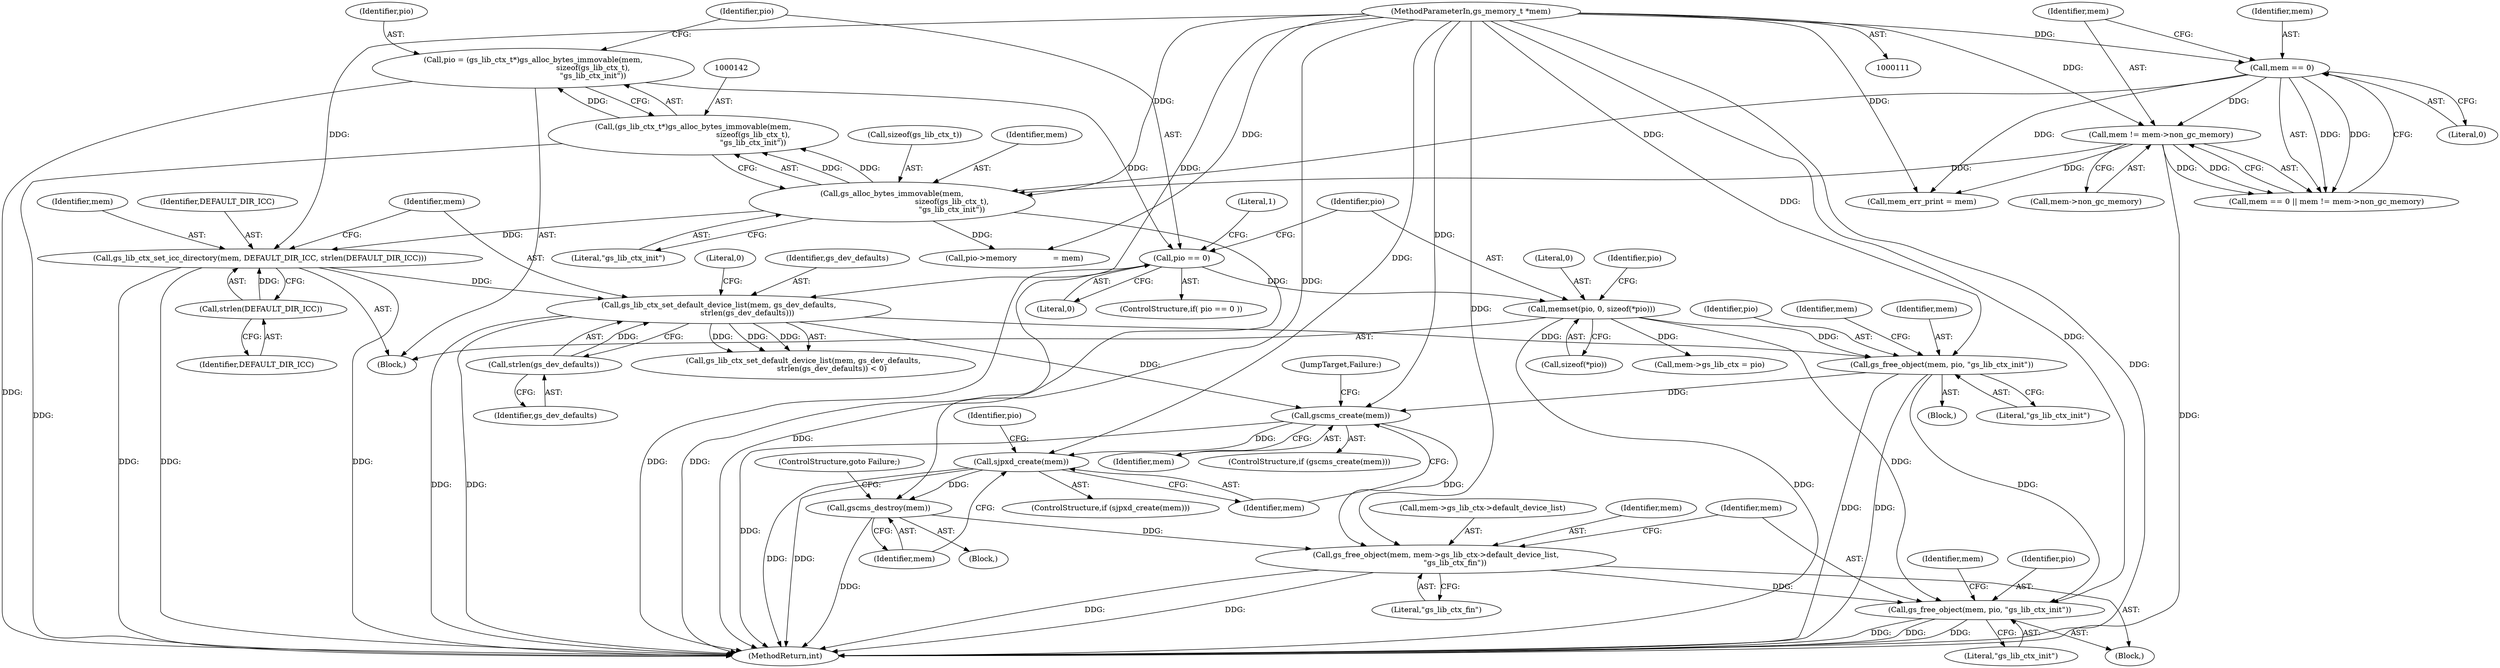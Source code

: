 digraph "0_ghostscript_6d444c273da5499a4cd72f21cb6d4c9a5256807d_0@API" {
"1000228" [label="(Call,gscms_create(mem))"];
"1000218" [label="(Call,gs_free_object(mem, pio, \"gs_lib_ctx_init\"))"];
"1000211" [label="(Call,gs_lib_ctx_set_default_device_list(mem, gs_dev_defaults,\n                        strlen(gs_dev_defaults)))"];
"1000204" [label="(Call,gs_lib_ctx_set_icc_directory(mem, DEFAULT_DIR_ICC, strlen(DEFAULT_DIR_ICC)))"];
"1000112" [label="(MethodParameterIn,gs_memory_t *mem)"];
"1000143" [label="(Call,gs_alloc_bytes_immovable(mem,\n                                                  sizeof(gs_lib_ctx_t),\n                                                  \"gs_lib_ctx_init\"))"];
"1000120" [label="(Call,mem == 0)"];
"1000123" [label="(Call,mem != mem->non_gc_memory)"];
"1000207" [label="(Call,strlen(DEFAULT_DIR_ICC))"];
"1000214" [label="(Call,strlen(gs_dev_defaults))"];
"1000155" [label="(Call,memset(pio, 0, sizeof(*pio)))"];
"1000149" [label="(Call,pio == 0)"];
"1000139" [label="(Call,pio = (gs_lib_ctx_t*)gs_alloc_bytes_immovable(mem,\n                                                  sizeof(gs_lib_ctx_t),\n                                                  \"gs_lib_ctx_init\"))"];
"1000141" [label="(Call,(gs_lib_ctx_t*)gs_alloc_bytes_immovable(mem,\n                                                  sizeof(gs_lib_ctx_t),\n                                                  \"gs_lib_ctx_init\"))"];
"1000232" [label="(Call,gs_free_object(mem, mem->gs_lib_ctx->default_device_list,\n                \"gs_lib_ctx_fin\"))"];
"1000240" [label="(Call,gs_free_object(mem, pio, \"gs_lib_ctx_init\"))"];
"1000253" [label="(Call,sjpxd_create(mem))"];
"1000256" [label="(Call,gscms_destroy(mem))"];
"1000205" [label="(Identifier,mem)"];
"1000154" [label="(Literal,1)"];
"1000220" [label="(Identifier,pio)"];
"1000189" [label="(Call,mem->gs_lib_ctx = pio)"];
"1000148" [label="(ControlStructure,if( pio == 0 ))"];
"1000228" [label="(Call,gscms_create(mem))"];
"1000246" [label="(Identifier,mem)"];
"1000227" [label="(ControlStructure,if (gscms_create(mem)))"];
"1000254" [label="(Identifier,mem)"];
"1000217" [label="(Block,)"];
"1000234" [label="(Call,mem->gs_lib_ctx->default_device_list)"];
"1000261" [label="(Identifier,pio)"];
"1000112" [label="(MethodParameterIn,gs_memory_t *mem)"];
"1000208" [label="(Identifier,DEFAULT_DIR_ICC)"];
"1000275" [label="(MethodReturn,int)"];
"1000229" [label="(Identifier,mem)"];
"1000256" [label="(Call,gscms_destroy(mem))"];
"1000253" [label="(Call,sjpxd_create(mem))"];
"1000119" [label="(Call,mem == 0 || mem != mem->non_gc_memory)"];
"1000163" [label="(Identifier,pio)"];
"1000155" [label="(Call,memset(pio, 0, sizeof(*pio)))"];
"1000122" [label="(Literal,0)"];
"1000216" [label="(Literal,0)"];
"1000149" [label="(Call,pio == 0)"];
"1000211" [label="(Call,gs_lib_ctx_set_default_device_list(mem, gs_dev_defaults,\n                        strlen(gs_dev_defaults)))"];
"1000224" [label="(Identifier,mem)"];
"1000113" [label="(Block,)"];
"1000218" [label="(Call,gs_free_object(mem, pio, \"gs_lib_ctx_init\"))"];
"1000120" [label="(Call,mem == 0)"];
"1000139" [label="(Call,pio = (gs_lib_ctx_t*)gs_alloc_bytes_immovable(mem,\n                                                  sizeof(gs_lib_ctx_t),\n                                                  \"gs_lib_ctx_init\"))"];
"1000206" [label="(Identifier,DEFAULT_DIR_ICC)"];
"1000233" [label="(Identifier,mem)"];
"1000140" [label="(Identifier,pio)"];
"1000241" [label="(Identifier,mem)"];
"1000239" [label="(Literal,\"gs_lib_ctx_fin\")"];
"1000257" [label="(Identifier,mem)"];
"1000145" [label="(Call,sizeof(gs_lib_ctx_t))"];
"1000252" [label="(ControlStructure,if (sjpxd_create(mem)))"];
"1000213" [label="(Identifier,gs_dev_defaults)"];
"1000219" [label="(Identifier,mem)"];
"1000240" [label="(Call,gs_free_object(mem, pio, \"gs_lib_ctx_init\"))"];
"1000161" [label="(Call,pio->memory               = mem)"];
"1000151" [label="(Literal,0)"];
"1000125" [label="(Call,mem->non_gc_memory)"];
"1000243" [label="(Literal,\"gs_lib_ctx_init\")"];
"1000204" [label="(Call,gs_lib_ctx_set_icc_directory(mem, DEFAULT_DIR_ICC, strlen(DEFAULT_DIR_ICC)))"];
"1000144" [label="(Identifier,mem)"];
"1000143" [label="(Call,gs_alloc_bytes_immovable(mem,\n                                                  sizeof(gs_lib_ctx_t),\n                                                  \"gs_lib_ctx_init\"))"];
"1000150" [label="(Identifier,pio)"];
"1000242" [label="(Identifier,pio)"];
"1000232" [label="(Call,gs_free_object(mem, mem->gs_lib_ctx->default_device_list,\n                \"gs_lib_ctx_fin\"))"];
"1000258" [label="(ControlStructure,goto Failure;)"];
"1000212" [label="(Identifier,mem)"];
"1000221" [label="(Literal,\"gs_lib_ctx_init\")"];
"1000207" [label="(Call,strlen(DEFAULT_DIR_ICC))"];
"1000215" [label="(Identifier,gs_dev_defaults)"];
"1000141" [label="(Call,(gs_lib_ctx_t*)gs_alloc_bytes_immovable(mem,\n                                                  sizeof(gs_lib_ctx_t),\n                                                  \"gs_lib_ctx_init\"))"];
"1000231" [label="(JumpTarget,Failure:)"];
"1000255" [label="(Block,)"];
"1000121" [label="(Identifier,mem)"];
"1000156" [label="(Identifier,pio)"];
"1000230" [label="(Block,)"];
"1000123" [label="(Call,mem != mem->non_gc_memory)"];
"1000158" [label="(Call,sizeof(*pio))"];
"1000210" [label="(Call,gs_lib_ctx_set_default_device_list(mem, gs_dev_defaults,\n                        strlen(gs_dev_defaults)) < 0)"];
"1000130" [label="(Call,mem_err_print = mem)"];
"1000147" [label="(Literal,\"gs_lib_ctx_init\")"];
"1000124" [label="(Identifier,mem)"];
"1000214" [label="(Call,strlen(gs_dev_defaults))"];
"1000157" [label="(Literal,0)"];
"1000228" -> "1000227"  [label="AST: "];
"1000228" -> "1000229"  [label="CFG: "];
"1000229" -> "1000228"  [label="AST: "];
"1000231" -> "1000228"  [label="CFG: "];
"1000254" -> "1000228"  [label="CFG: "];
"1000228" -> "1000275"  [label="DDG: "];
"1000218" -> "1000228"  [label="DDG: "];
"1000211" -> "1000228"  [label="DDG: "];
"1000112" -> "1000228"  [label="DDG: "];
"1000228" -> "1000232"  [label="DDG: "];
"1000228" -> "1000253"  [label="DDG: "];
"1000218" -> "1000217"  [label="AST: "];
"1000218" -> "1000221"  [label="CFG: "];
"1000219" -> "1000218"  [label="AST: "];
"1000220" -> "1000218"  [label="AST: "];
"1000221" -> "1000218"  [label="AST: "];
"1000224" -> "1000218"  [label="CFG: "];
"1000218" -> "1000275"  [label="DDG: "];
"1000218" -> "1000275"  [label="DDG: "];
"1000211" -> "1000218"  [label="DDG: "];
"1000112" -> "1000218"  [label="DDG: "];
"1000155" -> "1000218"  [label="DDG: "];
"1000218" -> "1000240"  [label="DDG: "];
"1000211" -> "1000210"  [label="AST: "];
"1000211" -> "1000214"  [label="CFG: "];
"1000212" -> "1000211"  [label="AST: "];
"1000213" -> "1000211"  [label="AST: "];
"1000214" -> "1000211"  [label="AST: "];
"1000216" -> "1000211"  [label="CFG: "];
"1000211" -> "1000275"  [label="DDG: "];
"1000211" -> "1000275"  [label="DDG: "];
"1000211" -> "1000210"  [label="DDG: "];
"1000211" -> "1000210"  [label="DDG: "];
"1000211" -> "1000210"  [label="DDG: "];
"1000204" -> "1000211"  [label="DDG: "];
"1000112" -> "1000211"  [label="DDG: "];
"1000214" -> "1000211"  [label="DDG: "];
"1000204" -> "1000113"  [label="AST: "];
"1000204" -> "1000207"  [label="CFG: "];
"1000205" -> "1000204"  [label="AST: "];
"1000206" -> "1000204"  [label="AST: "];
"1000207" -> "1000204"  [label="AST: "];
"1000212" -> "1000204"  [label="CFG: "];
"1000204" -> "1000275"  [label="DDG: "];
"1000204" -> "1000275"  [label="DDG: "];
"1000204" -> "1000275"  [label="DDG: "];
"1000112" -> "1000204"  [label="DDG: "];
"1000143" -> "1000204"  [label="DDG: "];
"1000207" -> "1000204"  [label="DDG: "];
"1000112" -> "1000111"  [label="AST: "];
"1000112" -> "1000275"  [label="DDG: "];
"1000112" -> "1000120"  [label="DDG: "];
"1000112" -> "1000123"  [label="DDG: "];
"1000112" -> "1000130"  [label="DDG: "];
"1000112" -> "1000143"  [label="DDG: "];
"1000112" -> "1000161"  [label="DDG: "];
"1000112" -> "1000232"  [label="DDG: "];
"1000112" -> "1000240"  [label="DDG: "];
"1000112" -> "1000253"  [label="DDG: "];
"1000112" -> "1000256"  [label="DDG: "];
"1000143" -> "1000141"  [label="AST: "];
"1000143" -> "1000147"  [label="CFG: "];
"1000144" -> "1000143"  [label="AST: "];
"1000145" -> "1000143"  [label="AST: "];
"1000147" -> "1000143"  [label="AST: "];
"1000141" -> "1000143"  [label="CFG: "];
"1000143" -> "1000275"  [label="DDG: "];
"1000143" -> "1000141"  [label="DDG: "];
"1000143" -> "1000141"  [label="DDG: "];
"1000120" -> "1000143"  [label="DDG: "];
"1000123" -> "1000143"  [label="DDG: "];
"1000143" -> "1000161"  [label="DDG: "];
"1000120" -> "1000119"  [label="AST: "];
"1000120" -> "1000122"  [label="CFG: "];
"1000121" -> "1000120"  [label="AST: "];
"1000122" -> "1000120"  [label="AST: "];
"1000124" -> "1000120"  [label="CFG: "];
"1000119" -> "1000120"  [label="CFG: "];
"1000120" -> "1000119"  [label="DDG: "];
"1000120" -> "1000119"  [label="DDG: "];
"1000120" -> "1000123"  [label="DDG: "];
"1000120" -> "1000130"  [label="DDG: "];
"1000123" -> "1000119"  [label="AST: "];
"1000123" -> "1000125"  [label="CFG: "];
"1000124" -> "1000123"  [label="AST: "];
"1000125" -> "1000123"  [label="AST: "];
"1000119" -> "1000123"  [label="CFG: "];
"1000123" -> "1000275"  [label="DDG: "];
"1000123" -> "1000119"  [label="DDG: "];
"1000123" -> "1000119"  [label="DDG: "];
"1000123" -> "1000130"  [label="DDG: "];
"1000207" -> "1000208"  [label="CFG: "];
"1000208" -> "1000207"  [label="AST: "];
"1000214" -> "1000215"  [label="CFG: "];
"1000215" -> "1000214"  [label="AST: "];
"1000155" -> "1000113"  [label="AST: "];
"1000155" -> "1000158"  [label="CFG: "];
"1000156" -> "1000155"  [label="AST: "];
"1000157" -> "1000155"  [label="AST: "];
"1000158" -> "1000155"  [label="AST: "];
"1000163" -> "1000155"  [label="CFG: "];
"1000155" -> "1000275"  [label="DDG: "];
"1000149" -> "1000155"  [label="DDG: "];
"1000155" -> "1000189"  [label="DDG: "];
"1000155" -> "1000240"  [label="DDG: "];
"1000149" -> "1000148"  [label="AST: "];
"1000149" -> "1000151"  [label="CFG: "];
"1000150" -> "1000149"  [label="AST: "];
"1000151" -> "1000149"  [label="AST: "];
"1000154" -> "1000149"  [label="CFG: "];
"1000156" -> "1000149"  [label="CFG: "];
"1000149" -> "1000275"  [label="DDG: "];
"1000149" -> "1000275"  [label="DDG: "];
"1000139" -> "1000149"  [label="DDG: "];
"1000139" -> "1000113"  [label="AST: "];
"1000139" -> "1000141"  [label="CFG: "];
"1000140" -> "1000139"  [label="AST: "];
"1000141" -> "1000139"  [label="AST: "];
"1000150" -> "1000139"  [label="CFG: "];
"1000139" -> "1000275"  [label="DDG: "];
"1000141" -> "1000139"  [label="DDG: "];
"1000142" -> "1000141"  [label="AST: "];
"1000141" -> "1000275"  [label="DDG: "];
"1000232" -> "1000230"  [label="AST: "];
"1000232" -> "1000239"  [label="CFG: "];
"1000233" -> "1000232"  [label="AST: "];
"1000234" -> "1000232"  [label="AST: "];
"1000239" -> "1000232"  [label="AST: "];
"1000241" -> "1000232"  [label="CFG: "];
"1000232" -> "1000275"  [label="DDG: "];
"1000232" -> "1000275"  [label="DDG: "];
"1000256" -> "1000232"  [label="DDG: "];
"1000232" -> "1000240"  [label="DDG: "];
"1000240" -> "1000230"  [label="AST: "];
"1000240" -> "1000243"  [label="CFG: "];
"1000241" -> "1000240"  [label="AST: "];
"1000242" -> "1000240"  [label="AST: "];
"1000243" -> "1000240"  [label="AST: "];
"1000246" -> "1000240"  [label="CFG: "];
"1000240" -> "1000275"  [label="DDG: "];
"1000240" -> "1000275"  [label="DDG: "];
"1000240" -> "1000275"  [label="DDG: "];
"1000253" -> "1000252"  [label="AST: "];
"1000253" -> "1000254"  [label="CFG: "];
"1000254" -> "1000253"  [label="AST: "];
"1000257" -> "1000253"  [label="CFG: "];
"1000261" -> "1000253"  [label="CFG: "];
"1000253" -> "1000275"  [label="DDG: "];
"1000253" -> "1000275"  [label="DDG: "];
"1000253" -> "1000256"  [label="DDG: "];
"1000256" -> "1000255"  [label="AST: "];
"1000256" -> "1000257"  [label="CFG: "];
"1000257" -> "1000256"  [label="AST: "];
"1000258" -> "1000256"  [label="CFG: "];
"1000256" -> "1000275"  [label="DDG: "];
}
